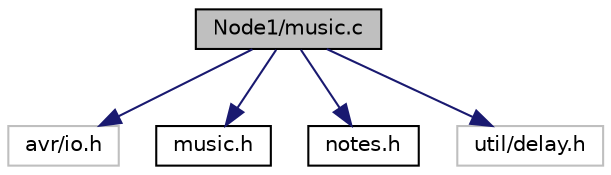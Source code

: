 digraph "Node1/music.c"
{
  edge [fontname="Helvetica",fontsize="10",labelfontname="Helvetica",labelfontsize="10"];
  node [fontname="Helvetica",fontsize="10",shape=record];
  Node0 [label="Node1/music.c",height=0.2,width=0.4,color="black", fillcolor="grey75", style="filled", fontcolor="black"];
  Node0 -> Node1 [color="midnightblue",fontsize="10",style="solid",fontname="Helvetica"];
  Node1 [label="avr/io.h",height=0.2,width=0.4,color="grey75", fillcolor="white", style="filled"];
  Node0 -> Node2 [color="midnightblue",fontsize="10",style="solid",fontname="Helvetica"];
  Node2 [label="music.h",height=0.2,width=0.4,color="black", fillcolor="white", style="filled",URL="$music_8h.html",tooltip="Library for using buzzer. "];
  Node0 -> Node3 [color="midnightblue",fontsize="10",style="solid",fontname="Helvetica"];
  Node3 [label="notes.h",height=0.2,width=0.4,color="black", fillcolor="white", style="filled",URL="$notes_8h.html",tooltip="Notes used for buzzer sound. "];
  Node0 -> Node4 [color="midnightblue",fontsize="10",style="solid",fontname="Helvetica"];
  Node4 [label="util/delay.h",height=0.2,width=0.4,color="grey75", fillcolor="white", style="filled"];
}
